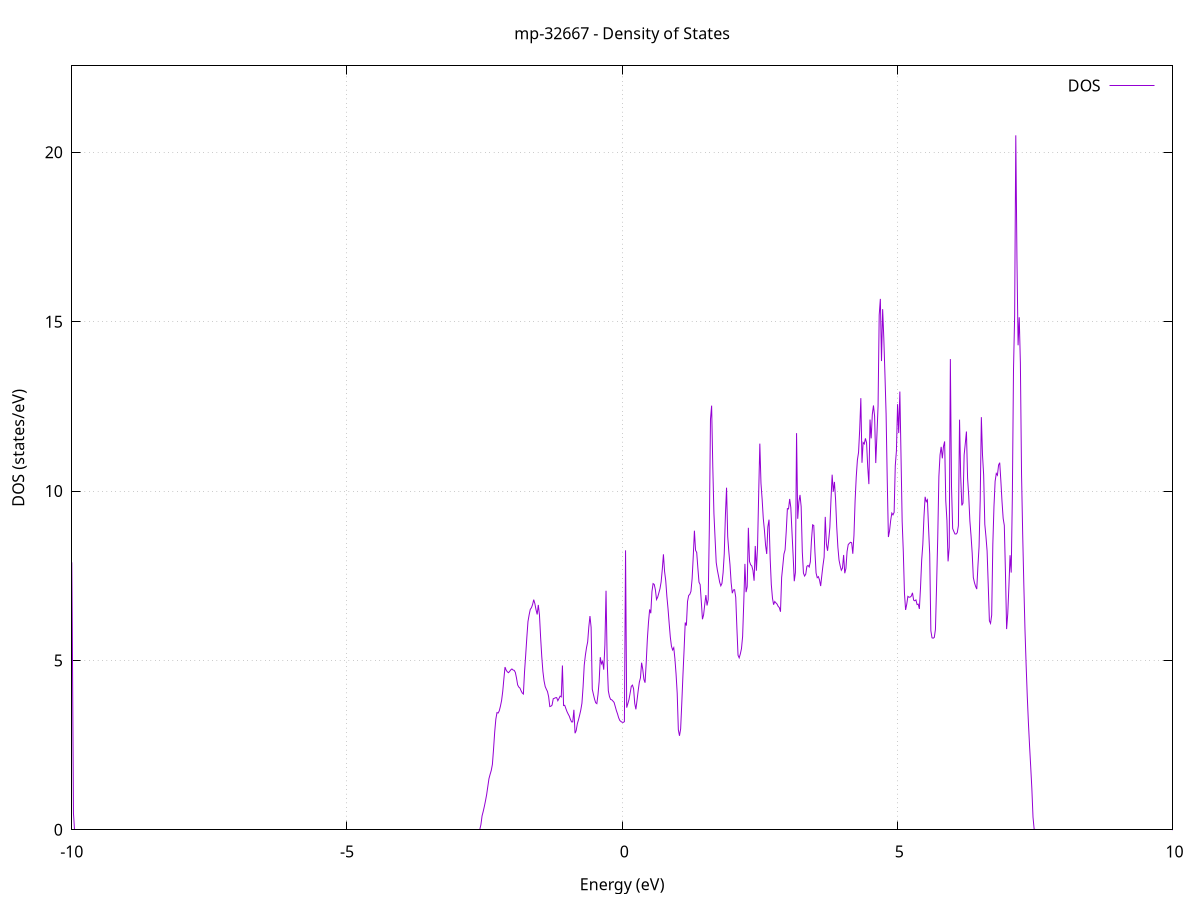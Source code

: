 set title 'mp-32667 - Density of States'
set xlabel 'Energy (eV)'
set ylabel 'DOS (states/eV)'
set grid
set xrange [-10:10]
set yrange [0:22.550]
set xzeroaxis lt -1
set terminal png size 800,600
set output 'mp-32667_dos_gnuplot.png'
plot '-' using 1:2 with lines title 'DOS'
-16.163800 0.000000
-16.142900 0.000000
-16.122000 0.000000
-16.101200 0.000000
-16.080300 0.000000
-16.059500 0.000000
-16.038600 0.000000
-16.017800 0.000000
-15.996900 0.000000
-15.976100 0.000000
-15.955200 0.000000
-15.934300 0.000000
-15.913500 0.000000
-15.892600 0.000000
-15.871800 0.000000
-15.850900 0.000000
-15.830100 0.000000
-15.809200 0.000000
-15.788400 0.000000
-15.767500 0.000000
-15.746700 0.000000
-15.725800 0.000000
-15.704900 0.000000
-15.684100 0.000000
-15.663200 0.000000
-15.642400 0.000000
-15.621500 0.000000
-15.600700 0.000000
-15.579800 0.000000
-15.559000 0.000000
-15.538100 0.000000
-15.517200 0.000000
-15.496400 0.000000
-15.475500 0.000000
-15.454700 0.000000
-15.433800 0.000000
-15.413000 0.000000
-15.392100 0.000000
-15.371300 0.000000
-15.350400 0.000000
-15.329500 0.000000
-15.308700 0.000000
-15.287800 0.000000
-15.267000 0.000000
-15.246100 0.000000
-15.225300 0.000000
-15.204400 0.000000
-15.183600 0.000000
-15.162700 0.000000
-15.141800 0.000000
-15.121000 0.000000
-15.100100 0.000000
-15.079300 0.000000
-15.058400 0.000000
-15.037600 0.000000
-15.016700 0.000000
-14.995900 0.000000
-14.975000 0.000000
-14.954100 0.000000
-14.933300 0.000000
-14.912400 0.000000
-14.891600 0.000000
-14.870700 0.000000
-14.849900 0.000000
-14.829000 0.000000
-14.808200 0.000000
-14.787300 0.000000
-14.766400 0.000000
-14.745600 0.000000
-14.724700 0.000000
-14.703900 0.000000
-14.683000 0.000000
-14.662200 0.000000
-14.641300 0.000000
-14.620500 0.000000
-14.599600 0.000000
-14.578700 0.000000
-14.557900 0.000000
-14.537000 0.000000
-14.516200 0.000000
-14.495300 0.000000
-14.474500 0.000000
-14.453600 0.000000
-14.432800 0.000000
-14.411900 0.000000
-14.391000 0.000000
-14.370200 0.000000
-14.349300 0.000000
-14.328500 0.000000
-14.307600 0.000000
-14.286800 0.000000
-14.265900 0.000100
-14.245100 0.016500
-14.224200 0.060500
-14.203300 0.132100
-14.182500 0.231500
-14.161600 0.358500
-14.140800 0.506000
-14.119900 0.644400
-14.099100 0.753400
-14.078200 0.832800
-14.057400 0.882700
-14.036500 0.904700
-14.015700 0.918800
-13.994800 0.942400
-13.973900 0.975300
-13.953100 1.017200
-13.932200 1.067400
-13.911400 1.123500
-13.890500 1.185900
-13.869700 1.254800
-13.848800 1.330100
-13.828000 1.410200
-13.807100 1.489500
-13.786200 1.567400
-13.765400 1.640500
-13.744500 1.674800
-13.723700 1.666100
-13.702800 1.650000
-13.682000 1.637000
-13.661100 1.701200
-13.640300 1.797100
-13.619400 1.912300
-13.598500 2.024900
-13.577700 2.116000
-13.556800 2.170300
-13.536000 2.222400
-13.515100 2.272800
-13.494300 2.320200
-13.473400 2.364200
-13.452600 2.403500
-13.431700 2.410400
-13.410800 2.361000
-13.390000 2.268800
-13.369100 2.182000
-13.348300 2.116200
-13.327400 2.184400
-13.306600 2.289000
-13.285700 2.384300
-13.264900 2.471800
-13.244000 2.552200
-13.223100 2.502800
-13.202300 2.451200
-13.181400 2.403500
-13.160600 2.368900
-13.139700 2.375900
-13.118900 2.390100
-13.098000 2.412100
-13.077200 2.445900
-13.056300 2.504700
-13.035400 2.579000
-13.014600 2.806300
-12.993700 3.129700
-12.972900 3.223800
-12.952000 3.284100
-12.931200 3.206400
-12.910300 3.312500
-12.889500 3.234600
-12.868600 3.234600
-12.847700 3.308600
-12.826900 3.392400
-12.806000 3.461700
-12.785200 3.528700
-12.764300 3.575800
-12.743500 3.644500
-12.722600 3.750300
-12.701800 4.074300
-12.680900 4.474900
-12.660000 4.743200
-12.639200 5.362600
-12.618300 5.901700
-12.597500 5.367400
-12.576600 4.775500
-12.555800 3.968900
-12.534900 3.395800
-12.514100 3.145100
-12.493200 2.957700
-12.472300 2.758000
-12.451500 2.569600
-12.430600 2.409500
-12.409800 2.777200
-12.388900 3.328200
-12.368100 4.118700
-12.347200 3.618000
-12.326400 3.772800
-12.305500 3.976400
-12.284700 3.982400
-12.263800 4.008100
-12.242900 4.202800
-12.222100 4.512900
-12.201200 5.011900
-12.180400 5.527700
-12.159500 5.815300
-12.138700 5.932200
-12.117800 5.407000
-12.097000 5.245900
-12.076100 5.184300
-12.055200 5.072600
-12.034400 4.951200
-12.013500 4.850300
-11.992700 4.761800
-11.971800 4.677600
-11.951000 4.657300
-11.930100 4.824100
-11.909300 5.178300
-11.888400 5.281800
-11.867500 5.102400
-11.846700 4.960200
-11.825800 4.825500
-11.805000 4.756000
-11.784100 4.198700
-11.763300 3.822300
-11.742400 3.471300
-11.721600 3.193600
-11.700700 3.097100
-11.679800 3.142000
-11.659000 3.300500
-11.638100 3.490500
-11.617300 3.774100
-11.596400 4.176200
-11.575600 4.590200
-11.554700 4.914800
-11.533900 5.371700
-11.513000 5.555000
-11.492100 5.404100
-11.471300 5.214100
-11.450400 5.103900
-11.429600 5.477800
-11.408700 5.223900
-11.387900 4.989000
-11.367000 4.593600
-11.346200 4.548100
-11.325300 5.617700
-11.304400 8.148800
-11.283600 8.095300
-11.262700 8.591500
-11.241900 8.467500
-11.221000 8.015500
-11.200200 7.198800
-11.179300 6.783200
-11.158500 7.021900
-11.137600 7.893300
-11.116700 6.871200
-11.095900 6.344000
-11.075000 5.808500
-11.054200 6.277000
-11.033300 6.628800
-11.012500 6.703200
-10.991600 6.836900
-10.970800 6.982100
-10.949900 8.425000
-10.929000 8.523700
-10.908200 6.819000
-10.887300 7.090000
-10.866500 7.176100
-10.845600 7.480500
-10.824800 7.775100
-10.803900 7.578500
-10.783100 7.045200
-10.762200 6.614500
-10.741300 6.248000
-10.720500 5.985300
-10.699600 6.386700
-10.678800 7.228400
-10.657900 8.051500
-10.637100 9.046500
-10.616200 10.116100
-10.595400 10.755300
-10.574500 12.096400
-10.553700 12.215800
-10.532800 9.882800
-10.511900 9.384300
-10.491100 10.003200
-10.470200 10.742100
-10.449400 10.049200
-10.428500 10.215100
-10.407700 10.558500
-10.386800 10.611300
-10.366000 12.872400
-10.345100 12.207700
-10.324200 12.642400
-10.303400 14.208600
-10.282500 16.474800
-10.261700 19.019700
-10.240800 24.001800
-10.220000 24.223000
-10.199100 22.939700
-10.178300 23.647800
-10.157400 25.435600
-10.136500 21.414800
-10.115700 20.690300
-10.094800 22.268600
-10.074000 21.621600
-10.053100 12.665300
-10.032300 11.840000
-10.011400 10.307200
-9.990600 5.906300
-9.969700 0.486200
-9.948800 0.000000
-9.928000 0.000000
-9.907100 0.000000
-9.886300 0.000000
-9.865400 0.000000
-9.844600 0.000000
-9.823700 0.000000
-9.802900 0.000000
-9.782000 0.000000
-9.761100 0.000000
-9.740300 0.000000
-9.719400 0.000000
-9.698600 0.000000
-9.677700 0.000000
-9.656900 0.000000
-9.636000 0.000000
-9.615200 0.000000
-9.594300 0.000000
-9.573400 0.000000
-9.552600 0.000000
-9.531700 0.000000
-9.510900 0.000000
-9.490000 0.000000
-9.469200 0.000000
-9.448300 0.000000
-9.427500 0.000000
-9.406600 0.000000
-9.385700 0.000000
-9.364900 0.000000
-9.344000 0.000000
-9.323200 0.000000
-9.302300 0.000000
-9.281500 0.000000
-9.260600 0.000000
-9.239800 0.000000
-9.218900 0.000000
-9.198000 0.000000
-9.177200 0.000000
-9.156300 0.000000
-9.135500 0.000000
-9.114600 0.000000
-9.093800 0.000000
-9.072900 0.000000
-9.052100 0.000000
-9.031200 0.000000
-9.010300 0.000000
-8.989500 0.000000
-8.968600 0.000000
-8.947800 0.000000
-8.926900 0.000000
-8.906100 0.000000
-8.885200 0.000000
-8.864400 0.000000
-8.843500 0.000000
-8.822700 0.000000
-8.801800 0.000000
-8.780900 0.000000
-8.760100 0.000000
-8.739200 0.000000
-8.718400 0.000000
-8.697500 0.000000
-8.676700 0.000000
-8.655800 0.000000
-8.635000 0.000000
-8.614100 0.000000
-8.593200 0.000000
-8.572400 0.000000
-8.551500 0.000000
-8.530700 0.000000
-8.509800 0.000000
-8.489000 0.000000
-8.468100 0.000000
-8.447300 0.000000
-8.426400 0.000000
-8.405500 0.000000
-8.384700 0.000000
-8.363800 0.000000
-8.343000 0.000000
-8.322100 0.000000
-8.301300 0.000000
-8.280400 0.000000
-8.259600 0.000000
-8.238700 0.000000
-8.217800 0.000000
-8.197000 0.000000
-8.176100 0.000000
-8.155300 0.000000
-8.134400 0.000000
-8.113600 0.000000
-8.092700 0.000000
-8.071900 0.000000
-8.051000 0.000000
-8.030100 0.000000
-8.009300 0.000000
-7.988400 0.000000
-7.967600 0.000000
-7.946700 0.000000
-7.925900 0.000000
-7.905000 0.000000
-7.884200 0.000000
-7.863300 0.000000
-7.842400 0.000000
-7.821600 0.000000
-7.800700 0.000000
-7.779900 0.000000
-7.759000 0.000000
-7.738200 0.000000
-7.717300 0.000000
-7.696500 0.000000
-7.675600 0.000000
-7.654700 0.000000
-7.633900 0.000000
-7.613000 0.000000
-7.592200 0.000000
-7.571300 0.000000
-7.550500 0.000000
-7.529600 0.000000
-7.508800 0.000000
-7.487900 0.000000
-7.467000 0.000000
-7.446200 0.000000
-7.425300 0.000000
-7.404500 0.000000
-7.383600 0.000000
-7.362800 0.000000
-7.341900 0.000000
-7.321100 0.000000
-7.300200 0.000000
-7.279300 0.000000
-7.258500 0.000000
-7.237600 0.000000
-7.216800 0.000000
-7.195900 0.000000
-7.175100 0.000000
-7.154200 0.000000
-7.133400 0.000000
-7.112500 0.000000
-7.091700 0.000000
-7.070800 0.000000
-7.049900 0.000000
-7.029100 0.000000
-7.008200 0.000000
-6.987400 0.000000
-6.966500 0.000000
-6.945700 0.000000
-6.924800 0.000000
-6.904000 0.000000
-6.883100 0.000000
-6.862200 0.000000
-6.841400 0.000000
-6.820500 0.000000
-6.799700 0.000000
-6.778800 0.000000
-6.758000 0.000000
-6.737100 0.000000
-6.716300 0.000000
-6.695400 0.000000
-6.674500 0.000000
-6.653700 0.000000
-6.632800 0.000000
-6.612000 0.000000
-6.591100 0.000000
-6.570300 0.000000
-6.549400 0.000000
-6.528600 0.000000
-6.507700 0.000000
-6.486800 0.000000
-6.466000 0.000000
-6.445100 0.000000
-6.424300 0.000000
-6.403400 0.000000
-6.382600 0.000000
-6.361700 0.000000
-6.340900 0.000000
-6.320000 0.000000
-6.299100 0.000000
-6.278300 0.000000
-6.257400 0.000000
-6.236600 0.000000
-6.215700 0.000000
-6.194900 0.000000
-6.174000 0.000000
-6.153200 0.000000
-6.132300 0.000000
-6.111400 0.000000
-6.090600 0.000000
-6.069700 0.000000
-6.048900 0.000000
-6.028000 0.000000
-6.007200 0.000000
-5.986300 0.000000
-5.965500 0.000000
-5.944600 0.000000
-5.923700 0.000000
-5.902900 0.000000
-5.882000 0.000000
-5.861200 0.000000
-5.840300 0.000000
-5.819500 0.000000
-5.798600 0.000000
-5.777800 0.000000
-5.756900 0.000000
-5.736000 0.000000
-5.715200 0.000000
-5.694300 0.000000
-5.673500 0.000000
-5.652600 0.000000
-5.631800 0.000000
-5.610900 0.000000
-5.590100 0.000000
-5.569200 0.000000
-5.548300 0.000000
-5.527500 0.000000
-5.506600 0.000000
-5.485800 0.000000
-5.464900 0.000000
-5.444100 0.000000
-5.423200 0.000000
-5.402400 0.000000
-5.381500 0.000000
-5.360700 0.000000
-5.339800 0.000000
-5.318900 0.000000
-5.298100 0.000000
-5.277200 0.000000
-5.256400 0.000000
-5.235500 0.000000
-5.214700 0.000000
-5.193800 0.000000
-5.173000 0.000000
-5.152100 0.000000
-5.131200 0.000000
-5.110400 0.000000
-5.089500 0.000000
-5.068700 0.000000
-5.047800 0.000000
-5.027000 0.000000
-5.006100 0.000000
-4.985300 0.000000
-4.964400 0.000000
-4.943500 0.000000
-4.922700 0.000000
-4.901800 0.000000
-4.881000 0.000000
-4.860100 0.000000
-4.839300 0.000000
-4.818400 0.000000
-4.797600 0.000000
-4.776700 0.000000
-4.755800 0.000000
-4.735000 0.000000
-4.714100 0.000000
-4.693300 0.000000
-4.672400 0.000000
-4.651600 0.000000
-4.630700 0.000000
-4.609900 0.000000
-4.589000 0.000000
-4.568100 0.000000
-4.547300 0.000000
-4.526400 0.000000
-4.505600 0.000000
-4.484700 0.000000
-4.463900 0.000000
-4.443000 0.000000
-4.422200 0.000000
-4.401300 0.000000
-4.380400 0.000000
-4.359600 0.000000
-4.338700 0.000000
-4.317900 0.000000
-4.297000 0.000000
-4.276200 0.000000
-4.255300 0.000000
-4.234500 0.000000
-4.213600 0.000000
-4.192700 0.000000
-4.171900 0.000000
-4.151000 0.000000
-4.130200 0.000000
-4.109300 0.000000
-4.088500 0.000000
-4.067600 0.000000
-4.046800 0.000000
-4.025900 0.000000
-4.005000 0.000000
-3.984200 0.000000
-3.963300 0.000000
-3.942500 0.000000
-3.921600 0.000000
-3.900800 0.000000
-3.879900 0.000000
-3.859100 0.000000
-3.838200 0.000000
-3.817300 0.000000
-3.796500 0.000000
-3.775600 0.000000
-3.754800 0.000000
-3.733900 0.000000
-3.713100 0.000000
-3.692200 0.000000
-3.671400 0.000000
-3.650500 0.000000
-3.629700 0.000000
-3.608800 0.000000
-3.587900 0.000000
-3.567100 0.000000
-3.546200 0.000000
-3.525400 0.000000
-3.504500 0.000000
-3.483700 0.000000
-3.462800 0.000000
-3.442000 0.000000
-3.421100 0.000000
-3.400200 0.000000
-3.379400 0.000000
-3.358500 0.000000
-3.337700 0.000000
-3.316800 0.000000
-3.296000 0.000000
-3.275100 0.000000
-3.254300 0.000000
-3.233400 0.000000
-3.212500 0.000000
-3.191700 0.000000
-3.170800 0.000000
-3.150000 0.000000
-3.129100 0.000000
-3.108300 0.000000
-3.087400 0.000000
-3.066600 0.000000
-3.045700 0.000000
-3.024800 0.000000
-3.004000 0.000000
-2.983100 0.000000
-2.962300 0.000000
-2.941400 0.000000
-2.920600 0.000000
-2.899700 0.000000
-2.878900 0.000000
-2.858000 0.000000
-2.837100 0.000000
-2.816300 0.000000
-2.795400 0.000000
-2.774600 0.000000
-2.753700 0.000000
-2.732900 0.000000
-2.712000 0.000000
-2.691200 0.000000
-2.670300 0.000000
-2.649400 0.000000
-2.628600 0.000000
-2.607700 0.000000
-2.586900 0.007400
-2.566000 0.153900
-2.545200 0.410600
-2.524300 0.541700
-2.503500 0.690600
-2.482600 0.857300
-2.461700 1.041700
-2.440900 1.276400
-2.420000 1.508200
-2.399200 1.635600
-2.378300 1.750300
-2.357500 1.929500
-2.336600 2.379300
-2.315800 2.882700
-2.294900 3.265600
-2.274000 3.459500
-2.253200 3.446900
-2.232300 3.512900
-2.211500 3.648900
-2.190600 3.814400
-2.169800 4.082900
-2.148900 4.456400
-2.128100 4.803200
-2.107200 4.711000
-2.086300 4.663200
-2.065500 4.636800
-2.044600 4.674400
-2.023800 4.720900
-2.002900 4.747800
-1.982100 4.716500
-1.961200 4.705700
-1.940400 4.644500
-1.919500 4.479300
-1.898700 4.276400
-1.877800 4.212200
-1.856900 4.182800
-1.836100 4.102400
-1.815200 4.037700
-1.794400 4.007500
-1.773500 4.665100
-1.752700 5.155600
-1.731800 5.676400
-1.711000 6.147400
-1.690100 6.343800
-1.669200 6.506300
-1.648400 6.554900
-1.627500 6.647200
-1.606700 6.792400
-1.585800 6.675700
-1.565000 6.496800
-1.544100 6.356200
-1.523300 6.637000
-1.502400 6.339700
-1.481500 5.684800
-1.460700 5.116500
-1.439800 4.672400
-1.419000 4.396300
-1.398100 4.227300
-1.377300 4.149500
-1.356400 4.078800
-1.335600 3.927600
-1.314700 3.637300
-1.293800 3.647900
-1.273000 3.681100
-1.252100 3.867300
-1.231300 3.881700
-1.210400 3.898800
-1.189600 3.901200
-1.168700 3.809800
-1.147900 3.874200
-1.127000 3.945000
-1.106100 3.923500
-1.085300 4.849700
-1.064400 3.668000
-1.043600 3.674900
-1.022700 3.578000
-1.001900 3.486500
-0.981000 3.416700
-0.960200 3.352700
-0.939300 3.256600
-0.918400 3.183700
-0.897600 3.184800
-0.876700 3.541500
-0.855900 2.849800
-0.835000 2.926100
-0.814200 3.130200
-0.793300 3.247400
-0.772500 3.384000
-0.751600 3.534400
-0.730700 3.735300
-0.709900 4.217600
-0.689000 4.855400
-0.668200 5.150400
-0.647300 5.378700
-0.626500 5.544800
-0.605600 5.988500
-0.584800 6.309400
-0.563900 5.974900
-0.543000 4.150100
-0.522200 3.998100
-0.501300 3.854900
-0.480500 3.749100
-0.459600 3.723700
-0.438800 3.992300
-0.417900 4.378900
-0.397100 5.093300
-0.376200 4.900100
-0.355300 4.971700
-0.334500 4.726700
-0.313600 5.450600
-0.292800 7.055900
-0.271900 4.955300
-0.251100 4.101400
-0.230200 3.929400
-0.209400 3.848400
-0.188500 3.836700
-0.167700 3.800000
-0.146800 3.760600
-0.125900 3.642900
-0.105100 3.520700
-0.084200 3.421700
-0.063400 3.305600
-0.042500 3.226500
-0.021700 3.196200
-0.000800 3.174300
0.020000 3.169400
0.040900 3.192100
0.061800 8.248900
0.082600 3.605800
0.103500 3.721800
0.124300 3.845000
0.145200 4.033600
0.166000 4.233900
0.186900 4.270300
0.207700 4.166300
0.228600 3.730500
0.249500 3.555500
0.270300 3.820300
0.291200 4.104700
0.312000 4.352800
0.332900 4.485400
0.353700 4.931800
0.374600 4.736600
0.395400 4.439000
0.416300 4.341700
0.437200 4.928900
0.458000 5.626800
0.478900 6.129600
0.499700 6.504100
0.520600 6.391600
0.541400 7.028800
0.562300 7.267500
0.583100 7.243200
0.604000 7.084300
0.624900 6.797600
0.645700 6.866300
0.666600 6.988700
0.687400 7.117100
0.708300 7.316300
0.729100 7.680600
0.750000 8.132700
0.770800 7.625500
0.791700 7.357600
0.812600 6.891600
0.833400 6.528000
0.854300 6.096300
0.875100 5.691400
0.896000 5.419200
0.916800 5.308600
0.937700 5.375400
0.958500 5.053700
0.979400 4.601800
1.000300 4.030900
1.021100 2.952000
1.042000 2.773800
1.062800 2.977800
1.083700 3.738900
1.104500 4.556400
1.125400 5.305500
1.146200 6.117700
1.167100 6.028800
1.188000 6.738500
1.208800 6.916400
1.229700 6.949800
1.250500 7.039700
1.271400 7.411900
1.292200 8.074900
1.313100 8.829000
1.333900 8.251800
1.354800 8.186100
1.375700 7.727800
1.396500 7.309100
1.417400 7.237800
1.438200 6.742700
1.459100 6.214500
1.479900 6.343700
1.500800 6.652200
1.521600 6.929500
1.542500 6.620900
1.563300 6.795100
1.584200 8.888300
1.605100 12.117800
1.625900 12.520900
1.646800 10.736200
1.667600 9.337700
1.688500 8.600500
1.709300 7.889200
1.730200 7.664400
1.751000 7.492100
1.771900 7.308700
1.792800 7.200800
1.813600 7.273400
1.834500 7.593300
1.855300 8.146300
1.876200 9.279000
1.897000 10.097900
1.917900 8.659100
1.938700 8.207000
1.959600 7.824900
1.980500 7.294800
2.001300 6.983900
2.022200 7.079500
2.043000 7.086700
2.063900 6.862300
2.084700 5.969500
2.105600 5.153300
2.126400 5.074900
2.147300 5.190000
2.168200 5.347200
2.189000 5.704300
2.209900 6.711600
2.230700 7.849700
2.251600 7.014700
2.272400 7.173900
2.293300 8.914700
2.314100 7.918400
2.335000 7.823800
2.355900 7.786800
2.376700 7.654800
2.397600 7.351600
2.418400 8.379000
2.439300 7.648000
2.460100 8.350400
2.481000 9.925900
2.501800 11.399800
2.522700 10.224400
2.543600 9.759400
2.564400 9.193200
2.585300 8.841500
2.606100 8.398300
2.627000 8.141300
2.647800 8.944700
2.668700 9.154800
2.689500 8.012500
2.710400 7.237700
2.731300 6.838000
2.752100 6.644000
2.773000 6.738400
2.793800 6.698300
2.814700 6.663200
2.835500 6.594500
2.856400 6.557800
2.877200 6.436500
2.898100 7.450300
2.919000 7.789900
2.939800 8.138000
2.960700 8.263600
2.981500 8.808900
3.002400 9.480500
3.023200 9.471800
3.044100 9.765500
3.064900 9.512000
3.085800 8.791700
3.106700 8.095000
3.127500 7.337100
3.148400 7.593700
3.169200 11.709000
3.190100 9.180400
3.210900 9.672100
3.231800 9.883700
3.252600 9.540100
3.273500 8.204100
3.294300 7.577500
3.315200 7.489700
3.336100 7.545800
3.356900 7.777400
3.377800 7.804100
3.398600 7.757500
3.419500 7.906500
3.440300 8.555900
3.461200 9.002400
3.482000 8.982100
3.502900 8.206800
3.523800 7.579700
3.544600 7.441100
3.565500 7.471600
3.586300 7.371900
3.607200 7.194300
3.628000 7.506100
3.648900 7.800100
3.669700 8.045500
3.690600 9.236800
3.711500 8.432300
3.732300 8.234800
3.753200 8.552700
3.774000 8.926800
3.794900 9.750400
3.815700 10.481600
3.836600 9.977600
3.857400 10.268600
3.878300 9.738500
3.899200 8.935500
3.920000 8.342400
3.940900 7.960600
3.961700 7.792400
3.982600 7.661500
4.003400 7.722800
4.024300 8.111700
4.045100 7.572500
4.066000 7.712500
4.086900 8.214800
4.107700 8.418200
4.128600 8.456400
4.149400 8.487100
4.170300 8.472800
4.191100 8.148400
4.212000 8.686400
4.232800 9.706200
4.253700 10.418100
4.274600 10.915800
4.295400 11.138400
4.316300 11.812800
4.337100 12.742000
4.358000 10.833600
4.378800 11.431400
4.399700 11.389800
4.420500 11.553300
4.441400 11.424400
4.462300 10.708800
4.483100 10.203900
4.504000 12.110000
4.524800 11.554900
4.545700 12.263100
4.566500 12.525800
4.587400 12.204200
4.608200 10.825200
4.629100 11.639500
4.650000 12.500300
4.670800 15.192500
4.691700 15.671400
4.712500 13.836000
4.733400 15.369100
4.754200 14.525000
4.775100 13.443600
4.795900 12.280300
4.816800 10.332700
4.837700 8.642200
4.858500 8.821800
4.879400 9.133100
4.900200 9.348400
4.921100 9.295600
4.941900 9.369100
4.962800 10.747900
4.983600 11.184000
5.004500 12.563600
5.025300 11.711300
5.046200 12.936300
5.067100 11.030600
5.087900 9.104500
5.108800 8.209300
5.129600 6.985600
5.150500 6.489600
5.171300 6.660800
5.192200 6.890000
5.213000 6.864200
5.233900 6.869900
5.254800 6.899400
5.275600 6.994500
5.296500 6.779100
5.317300 6.759200
5.338200 6.785700
5.359000 6.648200
5.379900 6.660700
5.400700 6.519200
5.421600 7.151100
5.442500 7.956700
5.463300 8.423300
5.484200 9.239800
5.505000 9.829100
5.525900 9.685400
5.546700 9.741100
5.567600 8.913700
5.588400 8.136400
5.609300 5.877600
5.630200 5.666700
5.651000 5.655000
5.671900 5.678500
5.692700 5.916000
5.713600 7.221100
5.734400 8.623000
5.755300 10.432500
5.776100 11.065400
5.797000 11.303600
5.817900 10.963400
5.838700 11.315100
5.859600 11.463900
5.880400 9.711900
5.901300 9.133100
5.922100 7.922900
5.943000 8.338000
5.963800 13.894300
5.984700 10.123700
6.005600 8.892200
6.026400 8.808100
6.047300 8.732300
6.068100 8.729400
6.089000 8.770700
6.109800 8.976100
6.130700 12.105600
6.151500 10.420600
6.172400 9.574400
6.193300 9.642200
6.214100 11.065800
6.235000 11.401800
6.255800 11.756100
6.276700 10.383700
6.297500 9.854100
6.318400 9.115200
6.339200 8.686800
6.360100 8.171700
6.381000 7.446800
6.401800 7.292500
6.422700 7.183700
6.443500 7.105700
6.464400 7.778000
6.485200 8.359500
6.506100 9.730700
6.526900 12.181300
6.547800 11.065200
6.568700 10.473900
6.589500 9.018100
6.610400 8.655300
6.631200 8.231400
6.652100 7.228600
6.672900 6.168300
6.693800 6.093500
6.714600 6.336900
6.735500 8.428400
6.756300 9.550500
6.777200 10.287600
6.798100 10.518200
6.818900 10.466300
6.839800 10.767000
6.860600 10.836200
6.881500 10.293800
6.902300 9.688100
6.923200 9.191100
6.944000 8.984000
6.964900 7.570500
6.985800 5.924500
7.006600 6.378000
7.027500 7.188500
7.048300 8.104300
7.069200 7.592600
7.090000 9.814600
7.110900 13.575800
7.131700 15.170700
7.152600 20.500000
7.173500 16.866900
7.194300 14.302000
7.215200 15.127700
7.236000 13.781400
7.256900 10.502500
7.277700 8.732700
7.298600 7.235400
7.319400 5.916700
7.340300 4.871000
7.361200 3.937600
7.382000 3.155800
7.402900 2.476300
7.423700 1.857800
7.444600 1.207900
7.465400 0.372000
7.486300 0.015400
7.507100 0.000000
7.528000 0.000000
7.548900 0.000000
7.569700 0.000000
7.590600 0.000000
7.611400 0.000000
7.632300 0.000000
7.653100 0.000000
7.674000 0.000000
7.694800 0.000000
7.715700 0.000000
7.736600 0.000000
7.757400 0.000000
7.778300 0.000000
7.799100 0.000000
7.820000 0.000000
7.840800 0.000000
7.861700 0.000000
7.882500 0.000000
7.903400 0.000000
7.924300 0.000000
7.945100 0.000000
7.966000 0.000000
7.986800 0.000000
8.007700 0.000000
8.028500 0.000000
8.049400 0.000000
8.070200 0.000000
8.091100 0.000000
8.112000 0.000000
8.132800 0.000000
8.153700 0.000000
8.174500 0.000000
8.195400 0.000000
8.216200 0.000000
8.237100 0.000000
8.257900 0.000000
8.278800 0.000000
8.299700 0.000000
8.320500 0.000000
8.341400 0.000000
8.362200 0.000000
8.383100 0.000000
8.403900 0.000000
8.424800 0.000000
8.445600 0.000000
8.466500 0.000000
8.487300 0.000000
8.508200 0.000000
8.529100 0.000000
8.549900 0.000000
8.570800 0.000000
8.591600 0.000000
8.612500 0.000000
8.633300 0.000000
8.654200 0.000000
8.675000 0.000000
8.695900 0.000000
8.716800 0.000000
8.737600 0.000000
8.758500 0.000000
8.779300 0.000000
8.800200 0.000000
8.821000 0.000000
8.841900 0.000000
8.862700 0.000000
8.883600 0.000000
8.904500 0.000000
8.925300 0.000000
8.946200 0.000000
8.967000 0.000000
8.987900 0.000000
9.008700 0.000000
9.029600 0.000000
9.050400 0.000000
9.071300 0.000000
9.092200 0.000000
9.113000 0.000000
9.133900 0.000000
9.154700 0.000000
9.175600 0.000000
9.196400 0.000000
9.217300 0.000000
9.238100 0.000000
9.259000 0.000000
9.279900 0.000000
9.300700 0.000000
9.321600 0.000000
9.342400 0.000000
9.363300 0.000000
9.384100 0.000000
9.405000 0.000000
9.425800 0.000000
9.446700 0.000000
9.467600 0.000000
9.488400 0.000000
9.509300 0.000000
9.530100 0.000000
9.551000 0.000000
9.571800 0.000000
9.592700 0.000000
9.613500 0.000000
9.634400 0.000000
9.655300 0.000000
9.676100 0.000000
9.697000 0.000000
9.717800 0.000000
9.738700 0.000000
9.759500 0.000000
9.780400 0.000000
9.801200 0.000000
9.822100 0.000000
9.843000 0.000000
9.863800 0.000000
9.884700 0.000000
9.905500 0.000000
9.926400 0.000000
9.947200 0.000000
9.968100 0.000000
9.988900 0.000000
10.009800 0.000000
10.030700 0.000000
10.051500 0.000000
10.072400 0.000000
10.093200 0.000000
10.114100 0.000000
10.134900 0.000000
10.155800 0.000000
10.176600 0.000000
10.197500 0.000000
10.218300 0.000000
10.239200 0.000000
10.260100 0.000000
10.280900 0.000000
10.301800 0.000000
10.322600 0.000000
10.343500 0.000000
10.364300 0.000000
10.385200 0.000000
10.406000 0.000000
10.426900 0.000000
10.447800 0.000000
10.468600 0.000000
10.489500 0.000000
10.510300 0.000000
10.531200 0.000000
10.552000 0.000000
10.572900 0.000000
10.593700 0.000000
10.614600 0.000000
10.635500 0.000000
10.656300 0.000000
10.677200 0.000000
10.698000 0.000000
10.718900 0.000000
10.739700 0.000000
10.760600 0.000000
10.781400 0.000000
10.802300 0.000000
10.823200 0.000000
10.844000 0.000000
10.864900 0.000000
10.885700 0.000000
10.906600 0.000000
10.927400 0.000000
10.948300 0.000000
10.969100 0.000000
10.990000 0.000000
11.010900 0.000000
11.031700 0.000000
11.052600 0.000000
11.073400 0.000000
11.094300 0.000000
11.115100 0.000000
11.136000 0.000000
11.156800 0.000000
11.177700 0.000000
11.198600 0.000000
11.219400 0.000000
11.240300 0.000000
11.261100 0.000000
11.282000 0.000000
11.302800 0.000000
11.323700 0.000000
11.344500 0.000000
11.365400 0.000000
11.386300 0.000000
11.407100 0.000000
11.428000 0.000000
11.448800 0.000000
11.469700 0.000000
11.490500 0.000000
11.511400 0.000000
11.532200 0.000000
11.553100 0.000000
11.574000 0.000000
11.594800 0.000000
11.615700 0.000000
11.636500 0.000000
11.657400 0.000000
11.678200 0.000000
11.699100 0.000000
11.719900 0.000000
11.740800 0.000000
11.761700 0.000000
11.782500 0.000000
11.803400 0.000000
11.824200 0.000000
11.845100 0.000000
11.865900 0.000000
11.886800 0.000000
11.907600 0.000000
11.928500 0.000000
11.949300 0.000000
11.970200 0.000000
11.991100 0.000000
12.011900 0.000000
12.032800 0.000000
12.053600 0.000000
12.074500 0.000000
12.095300 0.000000
12.116200 0.000000
12.137000 0.000000
12.157900 0.000000
12.178800 0.000000
12.199600 0.000000
12.220500 0.000000
12.241300 0.000000
12.262200 0.000000
12.283000 0.000000
12.303900 0.000000
12.324700 0.000000
12.345600 0.000000
12.366500 0.000000
12.387300 0.000000
12.408200 0.000000
12.429000 0.000000
12.449900 0.000000
12.470700 0.000000
12.491600 0.000000
12.512400 0.000000
12.533300 0.000000
12.554200 0.000000
12.575000 0.000000
12.595900 0.000000
12.616700 0.000000
12.637600 0.000000
12.658400 0.000000
12.679300 0.000000
12.700100 0.000000
12.721000 0.000000
12.741900 0.000000
12.762700 0.000000
12.783600 0.000000
12.804400 0.000000
12.825300 0.000000
12.846100 0.000000
12.867000 0.000100
12.887800 0.000700
12.908700 0.002000
12.929600 0.003900
12.950400 0.006500
12.971300 0.009700
12.992100 0.013600
13.013000 0.018100
13.033800 0.023200
13.054700 0.029000
13.075500 0.035500
13.096400 0.042600
13.117300 0.050300
13.138100 0.058700
13.159000 0.067700
13.179800 0.077300
13.200700 0.087700
13.221500 0.098600
13.242400 0.110200
13.263200 0.122500
13.284100 0.135800
13.305000 0.149900
13.325800 0.164800
13.346700 0.180600
13.367500 0.196400
13.388400 0.211800
13.409200 0.226900
13.430100 0.241300
13.450900 0.255200
13.471800 0.268400
13.492700 0.281100
13.513500 0.293200
13.534400 0.304700
13.555200 0.315600
13.576100 0.326000
13.596900 0.335700
13.617800 0.344800
13.638600 0.353300
13.659500 0.361500
13.680300 0.370000
13.701200 0.378900
13.722100 0.388500
13.742900 0.398900
13.763800 0.410200
13.784600 0.422200
13.805500 0.435200
13.826300 0.448900
13.847200 0.463500
13.868000 0.478900
13.888900 0.495100
13.909800 0.511700
13.930600 0.528600
13.951500 0.546300
13.972300 0.565200
13.993200 0.585100
14.014000 0.606200
14.034900 0.628400
14.055700 0.651800
14.076600 0.676300
14.097500 0.702200
14.118300 0.730200
14.139200 0.760300
14.160000 0.793000
14.180900 0.828500
14.201700 0.866900
14.222600 0.908200
14.243400 0.952500
14.264300 0.999600
14.285200 1.050200
14.306000 1.115500
14.326900 1.199700
14.347700 1.302900
14.368600 1.366100
14.389400 1.395700
14.410300 1.414900
14.431100 1.459200
14.452000 1.555900
14.472900 1.700200
14.493700 1.894500
14.514600 2.092800
14.535400 2.315200
14.556300 2.610900
14.577100 2.896100
14.598000 3.167600
14.618800 3.419400
14.639700 3.610600
14.660600 3.786000
14.681400 3.945900
14.702300 4.074400
14.723100 4.145900
14.744000 4.223900
14.764800 4.333600
14.785700 4.548600
14.806500 4.959600
14.827400 4.422900
14.848300 4.134500
14.869100 4.120200
14.890000 4.109600
14.910800 4.513600
14.931700 4.234100
14.952500 4.256400
14.973400 4.406200
14.994200 4.592100
15.015100 4.729700
15.036000 4.806700
15.056800 4.478900
15.077700 4.491500
15.098500 4.555400
15.119400 4.840300
15.140200 4.951500
15.161100 4.661800
15.181900 5.015200
15.202800 5.677400
15.223700 6.205000
15.244500 6.461700
15.265400 6.892900
15.286200 5.708800
15.307100 5.098700
15.327900 5.140700
15.348800 5.161400
15.369600 5.090100
15.390500 5.383300
15.411300 5.687100
15.432200 6.055300
15.453100 6.554200
15.473900 7.036500
15.494800 7.181500
15.515600 6.835900
15.536500 6.601100
15.557300 6.345600
15.578200 6.389100
15.599000 6.515700
15.619900 5.950900
15.640800 5.485200
15.661600 5.199200
15.682500 5.132000
15.703300 5.105800
15.724200 5.098500
15.745000 5.045700
15.765900 5.008000
15.786700 4.926400
15.807600 4.908400
15.828500 4.853100
15.849300 4.712400
15.870200 4.667100
15.891000 4.753900
15.911900 5.161500
15.932700 5.775100
15.953600 5.612600
15.974400 5.371600
15.995300 5.191000
16.016200 5.107400
16.037000 5.042500
16.057900 4.866500
16.078700 4.689900
16.099600 4.529900
16.120400 4.410000
16.141300 4.909800
16.162100 4.498800
16.183000 4.055300
16.203900 3.881600
16.224700 3.729600
16.245600 3.594200
16.266400 3.489900
16.287300 3.420600
16.308100 3.391600
16.329000 3.679000
16.349800 3.914500
16.370700 3.871300
16.391600 3.768800
16.412400 4.066900
16.433300 3.954800
16.454100 4.199000
16.475000 4.155200
16.495800 4.101600
16.516700 4.151500
16.537500 4.160500
16.558400 4.138100
16.579300 4.138900
16.600100 4.138600
16.621000 4.049700
16.641800 3.977500
16.662700 3.909700
16.683500 3.709900
16.704400 3.809100
16.725200 3.968300
16.746100 4.138300
16.767000 3.395100
16.787800 3.511700
16.808700 3.650900
16.829500 3.381200
16.850400 3.152600
16.871200 2.922200
16.892100 2.938300
16.912900 2.969300
16.933800 3.058400
16.954600 3.215500
16.975500 3.353100
16.996400 3.494500
17.017200 3.299200
17.038100 2.482300
17.058900 2.498500
17.079800 2.045200
17.100600 2.390100
17.121500 2.752000
17.142300 2.931500
17.163200 3.064700
17.184100 3.153200
17.204900 2.996900
17.225800 3.051100
17.246600 3.280600
17.267500 3.578100
17.288300 3.860600
17.309200 4.127000
17.330000 4.802700
17.350900 5.615000
17.371800 6.647200
17.392600 6.438200
17.413500 6.585800
17.434300 7.045300
17.455200 7.160400
17.476000 7.096400
17.496900 7.721900
17.517700 7.105200
17.538600 6.724200
17.559500 6.835200
17.580300 6.827800
17.601200 6.801200
17.622000 7.137500
17.642900 7.394700
17.663700 7.857000
17.684600 7.961800
17.705400 7.794300
17.726300 7.688300
17.747200 7.573700
17.768000 7.296500
17.788900 6.597100
17.809700 6.125900
17.830600 5.549800
17.851400 5.707900
17.872300 5.752300
17.893100 5.663900
17.914000 5.449300
17.934900 5.037600
17.955700 4.769300
17.976600 5.125200
17.997400 5.512200
18.018300 5.880200
18.039100 5.990700
18.060000 6.149700
18.080800 6.744200
18.101700 7.232800
18.122600 7.393100
18.143400 7.475300
18.164300 7.016000
18.185100 6.780000
18.206000 6.653800
18.226800 6.790100
18.247700 6.909600
18.268500 7.185000
18.289400 6.575700
18.310300 6.597500
18.331100 7.100700
18.352000 7.912300
18.372800 9.479600
18.393700 10.027700
18.414500 8.549700
18.435400 5.943200
18.456200 5.169400
18.477100 4.701200
18.498000 4.498500
18.518800 4.479700
18.539700 4.535800
18.560500 4.712200
18.581400 4.911000
18.602200 5.063000
18.623100 5.419700
18.643900 5.730900
18.664800 6.124300
18.685600 6.458100
18.706500 6.722200
18.727400 7.223100
18.748200 7.032800
18.769100 6.415200
18.789900 5.958700
18.810800 5.749000
18.831600 5.562200
18.852500 5.575600
18.873300 5.699600
18.894200 5.856100
18.915100 6.037000
18.935900 6.170800
18.956800 6.338400
18.977600 6.525700
18.998500 6.661700
19.019300 6.721100
19.040200 6.670800
19.061000 6.205300
19.081900 5.899100
19.102800 5.508700
19.123600 5.194600
19.144500 5.059100
19.165300 4.966700
19.186200 4.828100
19.207000 4.808000
19.227900 5.120700
19.248700 5.624800
19.269600 5.944500
19.290500 6.050700
19.311300 6.334600
19.332200 6.580100
19.353000 6.910300
19.373900 7.248000
19.394700 7.667100
19.415600 7.296300
19.436400 7.358000
19.457300 7.099000
19.478200 6.699500
19.499000 6.707000
19.519900 7.098900
19.540700 7.701900
19.561600 8.791800
19.582400 10.038300
19.603300 10.641100
19.624100 11.604400
19.645000 10.976300
19.665900 8.537100
19.686700 8.471300
19.707600 7.949600
19.728400 7.332300
19.749300 6.860700
19.770100 6.737800
19.791000 6.822700
19.811800 6.759800
19.832700 6.929300
19.853600 7.334700
19.874400 7.913500
19.895300 7.644900
19.916100 8.145800
19.937000 8.717700
19.957800 8.685700
19.978700 9.048100
19.999500 9.180600
20.020400 9.390500
20.041300 9.610900
20.062100 9.671100
20.083000 11.676200
20.103800 9.424700
20.124700 7.394100
20.145500 7.634700
20.166400 8.321800
20.187200 9.122800
20.208100 10.728100
20.229000 12.212500
20.249800 19.587600
20.270700 10.565600
20.291500 9.214700
20.312400 8.055100
20.333200 8.217000
20.354100 8.185600
20.374900 9.183300
20.395800 9.083300
20.416600 8.672300
20.437500 7.180300
20.458400 6.904900
20.479200 5.413100
20.500100 5.785400
20.520900 6.896600
20.541800 8.380300
20.562600 9.718500
20.583500 10.414800
20.604300 10.038700
20.625200 8.987200
20.646100 8.240800
20.666900 7.733500
20.687800 8.007100
20.708600 8.460200
20.729500 8.840200
20.750300 9.162200
20.771200 8.846500
20.792000 8.843500
20.812900 8.791100
20.833800 9.102000
20.854600 9.788700
20.875500 10.958300
20.896300 11.382000
20.917200 10.737400
20.938000 10.296700
20.958900 10.460200
20.979700 9.605700
21.000600 6.023400
21.021500 5.222600
21.042300 5.384700
21.063200 5.886600
21.084000 7.284000
21.104900 8.447000
21.125700 8.243900
21.146600 8.891300
21.167400 9.887600
21.188300 9.307400
21.209200 9.084600
21.230000 10.141500
21.250900 9.779300
21.271700 9.903400
21.292600 10.665700
21.313400 11.660200
21.334300 13.140900
21.355100 12.166800
21.376000 11.788000
21.396900 11.251300
21.417700 10.180200
21.438600 9.999900
21.459400 10.282100
21.480300 13.113100
21.501100 13.190600
21.522000 10.932700
21.542800 11.351100
21.563700 10.099000
21.584600 9.540400
21.605400 9.438700
21.626300 9.613800
21.647100 10.530800
21.668000 10.763700
21.688800 11.214600
21.709700 11.667800
21.730500 11.819500
21.751400 11.681000
21.772300 11.212200
21.793100 10.810400
21.814000 10.054100
21.834800 9.078500
21.855700 8.952000
21.876500 10.207500
21.897400 10.207400
21.918200 10.732300
21.939100 10.863000
21.960000 11.519600
21.980800 12.365100
22.001700 12.403700
22.022500 12.478200
22.043400 12.243200
22.064200 11.857700
22.085100 11.859000
22.105900 11.606000
22.126800 11.207600
22.147600 11.125500
22.168500 11.385600
22.189400 10.336700
22.210200 9.656000
22.231100 9.624000
22.251900 10.117100
22.272800 10.470000
22.293600 11.190200
22.314500 11.026800
22.335300 9.976700
22.356200 10.769300
22.377100 11.614700
22.397900 11.692500
22.418800 11.725100
22.439600 11.528800
22.460500 11.691900
22.481300 12.562500
22.502200 12.934800
22.523000 12.672600
22.543900 12.996100
22.564800 12.281600
22.585600 11.534000
22.606500 11.080000
22.627300 10.814900
22.648200 11.084800
22.669000 11.388900
22.689900 12.941000
22.710700 12.637900
22.731600 11.443900
22.752500 11.162400
22.773300 11.301700
22.794200 10.566200
22.815000 9.405100
22.835900 10.760100
22.856700 11.022400
22.877600 12.884900
22.898400 13.438600
22.919300 14.185300
22.940200 12.313500
22.961000 10.671500
22.981900 11.180800
23.002700 11.523100
23.023600 8.992600
23.044400 8.274600
23.065300 7.378600
23.086100 6.221800
23.107000 6.538400
23.127900 6.256900
23.148700 5.381200
23.169600 4.318600
23.190400 3.355400
23.211300 2.975700
23.232100 3.022300
23.253000 3.065600
23.273800 3.079200
23.294700 3.059300
23.315600 3.202000
23.336400 2.826000
23.357300 2.297100
23.378100 1.828400
23.399000 1.487400
23.419800 1.187200
23.440700 0.927900
23.461500 0.716700
23.482400 0.544900
23.503300 0.409300
23.524100 0.309900
23.545000 0.230100
23.565800 0.152900
23.586700 0.087300
23.607500 0.039900
23.628400 0.010900
23.649200 0.000100
23.670100 0.000000
23.691000 0.000000
23.711800 0.000000
23.732700 0.000000
23.753500 0.000000
23.774400 0.000000
23.795200 0.000000
23.816100 0.000000
23.836900 0.000000
23.857800 0.000000
23.878600 0.000000
23.899500 0.000000
23.920400 0.000000
23.941200 0.000000
23.962100 0.000000
23.982900 0.000000
24.003800 0.000000
24.024600 0.000000
24.045500 0.000000
24.066300 0.000000
24.087200 0.000000
24.108100 0.000000
24.128900 0.000000
24.149800 0.000000
24.170600 0.000000
24.191500 0.000000
24.212300 0.000000
24.233200 0.000000
24.254000 0.000000
24.274900 0.000000
24.295800 0.000000
24.316600 0.000000
24.337500 0.000000
24.358300 0.000000
24.379200 0.000000
24.400000 0.000000
24.420900 0.000000
24.441700 0.000000
24.462600 0.000000
24.483500 0.000000
24.504300 0.000000
24.525200 0.000000
24.546000 0.000000
24.566900 0.000000
24.587700 0.000000
24.608600 0.000000
24.629400 0.000000
24.650300 0.000000
24.671200 0.000000
24.692000 0.000000
24.712900 0.000000
24.733700 0.000000
24.754600 0.000000
24.775400 0.000000
24.796300 0.000000
24.817100 0.000000
24.838000 0.000000
24.858900 0.000000
24.879700 0.000000
24.900600 0.000000
24.921400 0.000000
24.942300 0.000000
24.963100 0.000000
24.984000 0.000000
25.004800 0.000000
25.025700 0.000000
25.046600 0.000000
25.067400 0.000000
25.088300 0.000000
25.109100 0.000000
25.130000 0.000000
25.150800 0.000000
25.171700 0.000000
25.192500 0.000000
25.213400 0.000000
25.234300 0.000000
25.255100 0.000000
25.276000 0.000000
25.296800 0.000000
25.317700 0.000000
25.338500 0.000000
25.359400 0.000000
25.380200 0.000000
25.401100 0.000000
25.422000 0.000000
25.442800 0.000000
25.463700 0.000000
25.484500 0.000000
25.505400 0.000000
25.526200 0.000000
25.547100 0.000000
e
